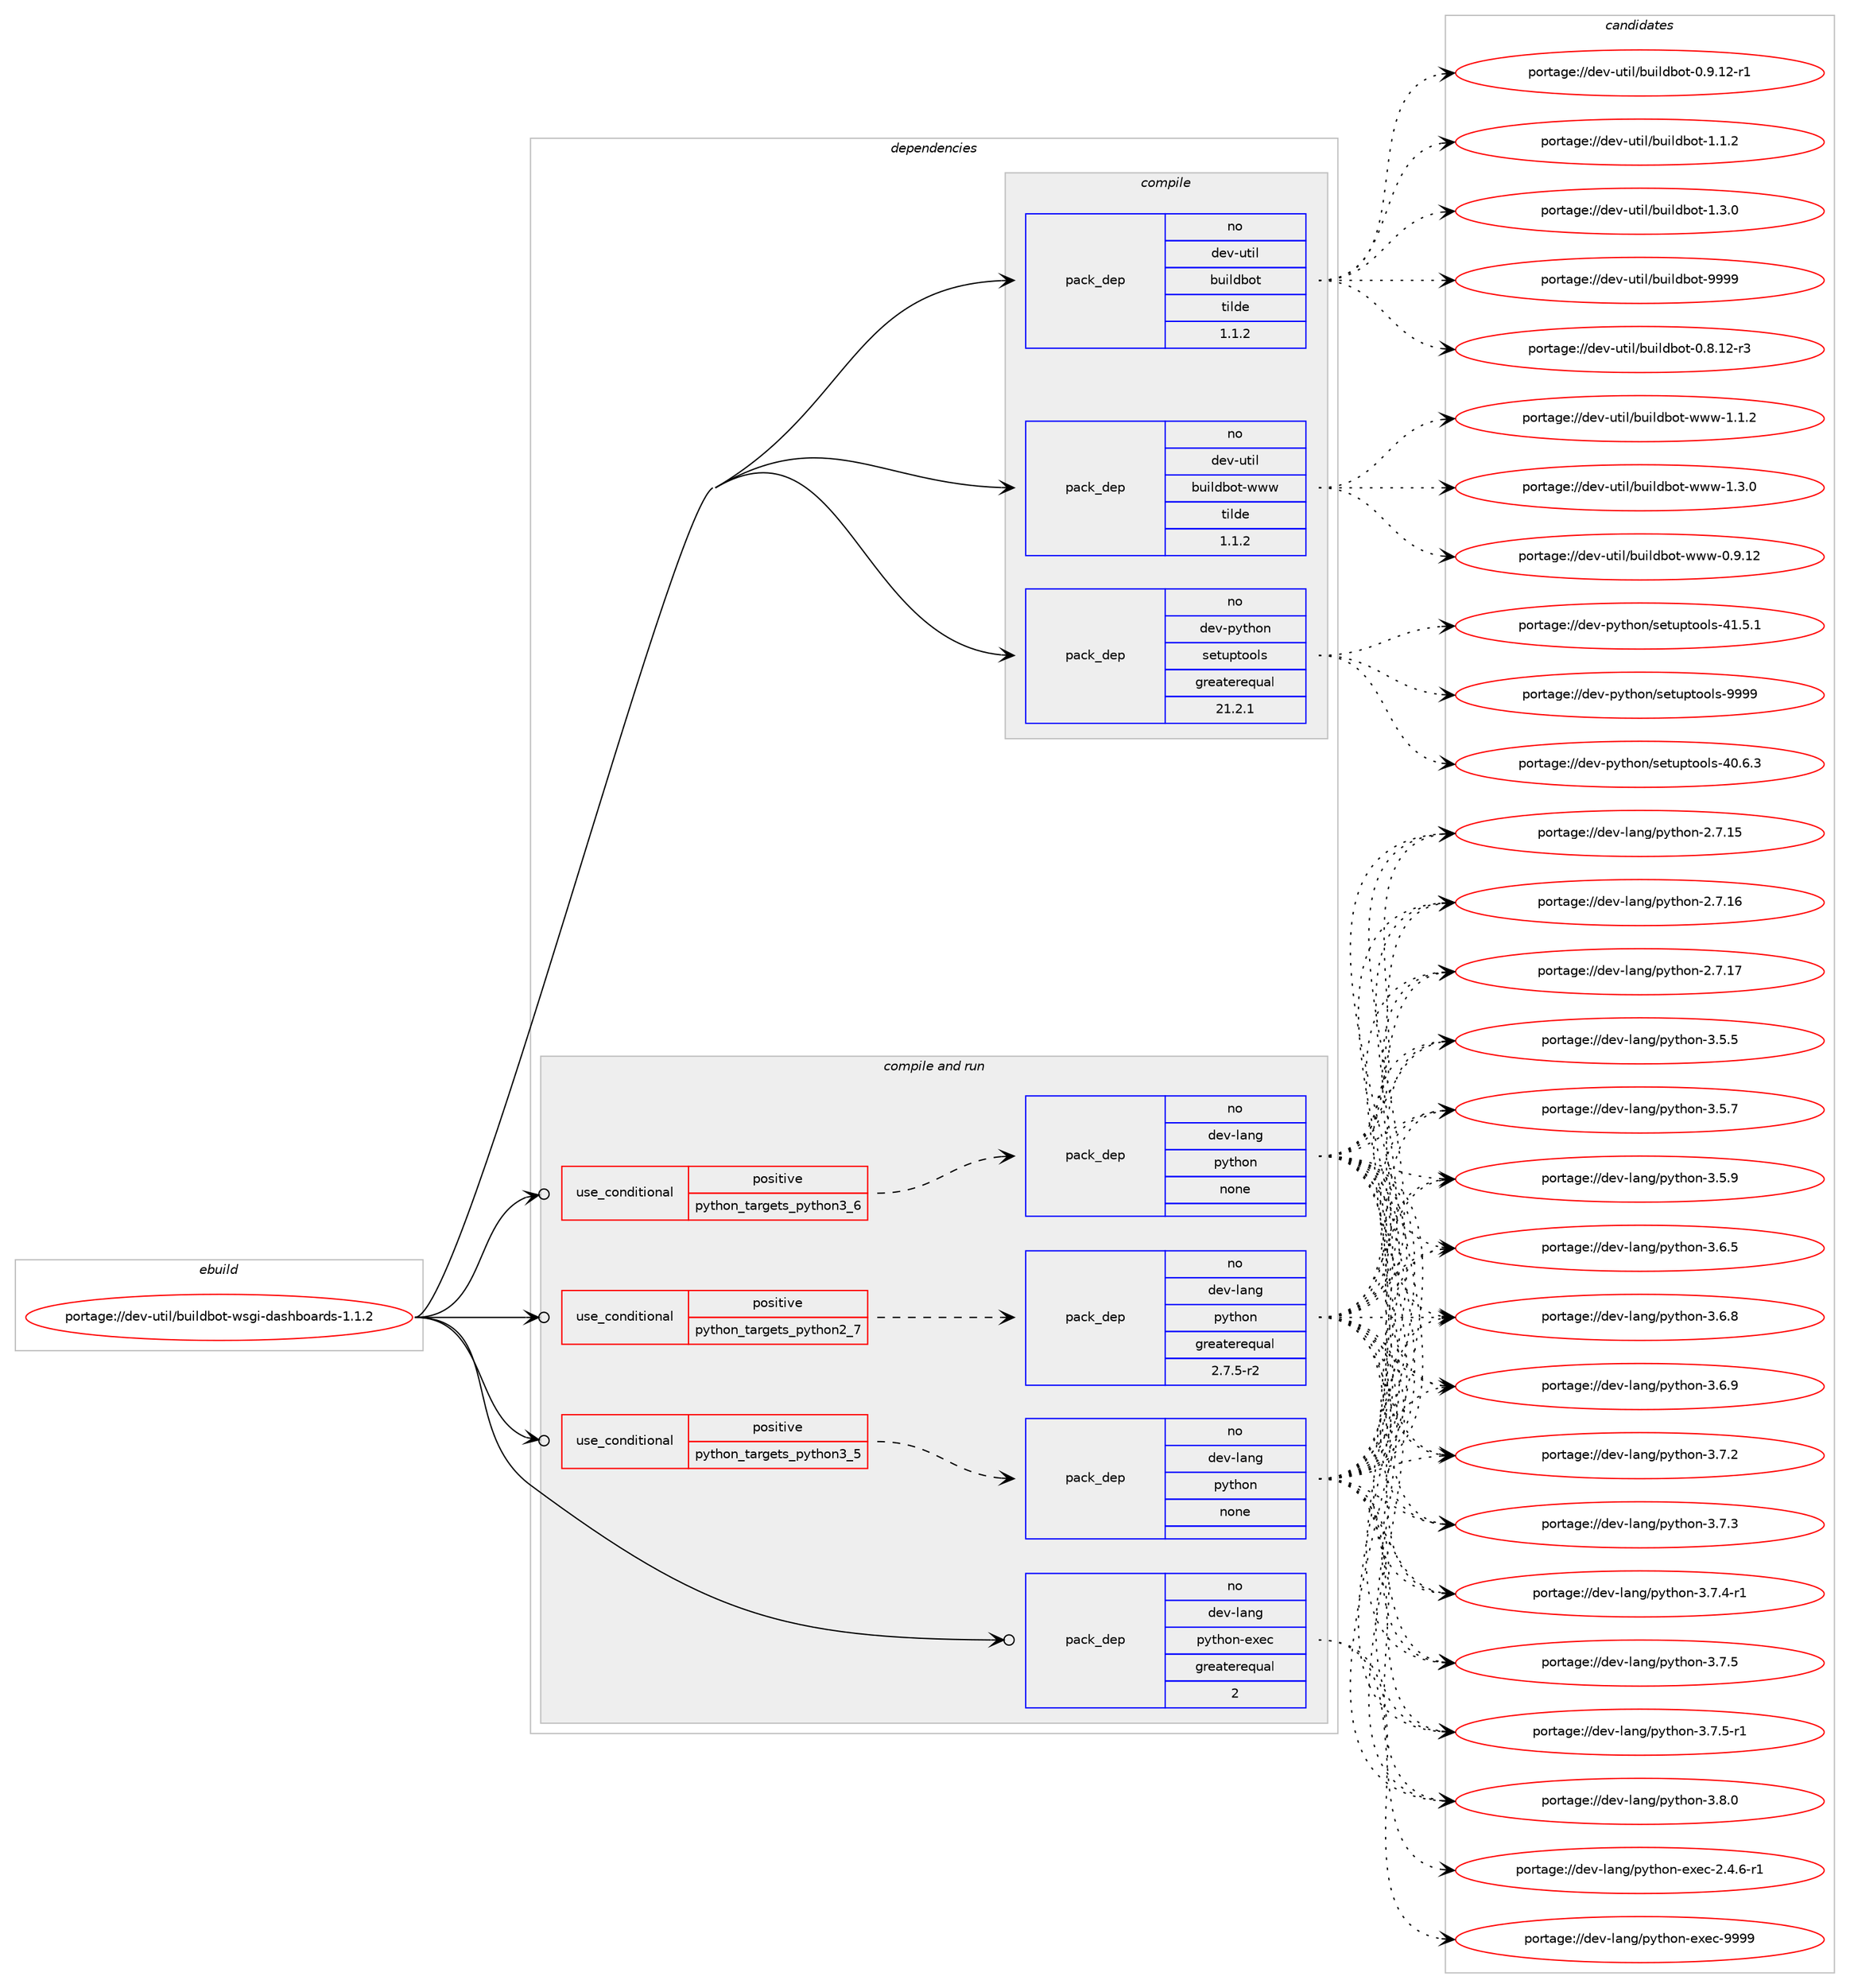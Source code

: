 digraph prolog {

# *************
# Graph options
# *************

newrank=true;
concentrate=true;
compound=true;
graph [rankdir=LR,fontname=Helvetica,fontsize=10,ranksep=1.5];#, ranksep=2.5, nodesep=0.2];
edge  [arrowhead=vee];
node  [fontname=Helvetica,fontsize=10];

# **********
# The ebuild
# **********

subgraph cluster_leftcol {
color=gray;
rank=same;
label=<<i>ebuild</i>>;
id [label="portage://dev-util/buildbot-wsgi-dashboards-1.1.2", color=red, width=4, href="../dev-util/buildbot-wsgi-dashboards-1.1.2.svg"];
}

# ****************
# The dependencies
# ****************

subgraph cluster_midcol {
color=gray;
label=<<i>dependencies</i>>;
subgraph cluster_compile {
fillcolor="#eeeeee";
style=filled;
label=<<i>compile</i>>;
subgraph pack185504 {
dependency259628 [label=<<TABLE BORDER="0" CELLBORDER="1" CELLSPACING="0" CELLPADDING="4" WIDTH="220"><TR><TD ROWSPAN="6" CELLPADDING="30">pack_dep</TD></TR><TR><TD WIDTH="110">no</TD></TR><TR><TD>dev-python</TD></TR><TR><TD>setuptools</TD></TR><TR><TD>greaterequal</TD></TR><TR><TD>21.2.1</TD></TR></TABLE>>, shape=none, color=blue];
}
id:e -> dependency259628:w [weight=20,style="solid",arrowhead="vee"];
subgraph pack185505 {
dependency259629 [label=<<TABLE BORDER="0" CELLBORDER="1" CELLSPACING="0" CELLPADDING="4" WIDTH="220"><TR><TD ROWSPAN="6" CELLPADDING="30">pack_dep</TD></TR><TR><TD WIDTH="110">no</TD></TR><TR><TD>dev-util</TD></TR><TR><TD>buildbot</TD></TR><TR><TD>tilde</TD></TR><TR><TD>1.1.2</TD></TR></TABLE>>, shape=none, color=blue];
}
id:e -> dependency259629:w [weight=20,style="solid",arrowhead="vee"];
subgraph pack185506 {
dependency259630 [label=<<TABLE BORDER="0" CELLBORDER="1" CELLSPACING="0" CELLPADDING="4" WIDTH="220"><TR><TD ROWSPAN="6" CELLPADDING="30">pack_dep</TD></TR><TR><TD WIDTH="110">no</TD></TR><TR><TD>dev-util</TD></TR><TR><TD>buildbot-www</TD></TR><TR><TD>tilde</TD></TR><TR><TD>1.1.2</TD></TR></TABLE>>, shape=none, color=blue];
}
id:e -> dependency259630:w [weight=20,style="solid",arrowhead="vee"];
}
subgraph cluster_compileandrun {
fillcolor="#eeeeee";
style=filled;
label=<<i>compile and run</i>>;
subgraph cond70503 {
dependency259631 [label=<<TABLE BORDER="0" CELLBORDER="1" CELLSPACING="0" CELLPADDING="4"><TR><TD ROWSPAN="3" CELLPADDING="10">use_conditional</TD></TR><TR><TD>positive</TD></TR><TR><TD>python_targets_python2_7</TD></TR></TABLE>>, shape=none, color=red];
subgraph pack185507 {
dependency259632 [label=<<TABLE BORDER="0" CELLBORDER="1" CELLSPACING="0" CELLPADDING="4" WIDTH="220"><TR><TD ROWSPAN="6" CELLPADDING="30">pack_dep</TD></TR><TR><TD WIDTH="110">no</TD></TR><TR><TD>dev-lang</TD></TR><TR><TD>python</TD></TR><TR><TD>greaterequal</TD></TR><TR><TD>2.7.5-r2</TD></TR></TABLE>>, shape=none, color=blue];
}
dependency259631:e -> dependency259632:w [weight=20,style="dashed",arrowhead="vee"];
}
id:e -> dependency259631:w [weight=20,style="solid",arrowhead="odotvee"];
subgraph cond70504 {
dependency259633 [label=<<TABLE BORDER="0" CELLBORDER="1" CELLSPACING="0" CELLPADDING="4"><TR><TD ROWSPAN="3" CELLPADDING="10">use_conditional</TD></TR><TR><TD>positive</TD></TR><TR><TD>python_targets_python3_5</TD></TR></TABLE>>, shape=none, color=red];
subgraph pack185508 {
dependency259634 [label=<<TABLE BORDER="0" CELLBORDER="1" CELLSPACING="0" CELLPADDING="4" WIDTH="220"><TR><TD ROWSPAN="6" CELLPADDING="30">pack_dep</TD></TR><TR><TD WIDTH="110">no</TD></TR><TR><TD>dev-lang</TD></TR><TR><TD>python</TD></TR><TR><TD>none</TD></TR><TR><TD></TD></TR></TABLE>>, shape=none, color=blue];
}
dependency259633:e -> dependency259634:w [weight=20,style="dashed",arrowhead="vee"];
}
id:e -> dependency259633:w [weight=20,style="solid",arrowhead="odotvee"];
subgraph cond70505 {
dependency259635 [label=<<TABLE BORDER="0" CELLBORDER="1" CELLSPACING="0" CELLPADDING="4"><TR><TD ROWSPAN="3" CELLPADDING="10">use_conditional</TD></TR><TR><TD>positive</TD></TR><TR><TD>python_targets_python3_6</TD></TR></TABLE>>, shape=none, color=red];
subgraph pack185509 {
dependency259636 [label=<<TABLE BORDER="0" CELLBORDER="1" CELLSPACING="0" CELLPADDING="4" WIDTH="220"><TR><TD ROWSPAN="6" CELLPADDING="30">pack_dep</TD></TR><TR><TD WIDTH="110">no</TD></TR><TR><TD>dev-lang</TD></TR><TR><TD>python</TD></TR><TR><TD>none</TD></TR><TR><TD></TD></TR></TABLE>>, shape=none, color=blue];
}
dependency259635:e -> dependency259636:w [weight=20,style="dashed",arrowhead="vee"];
}
id:e -> dependency259635:w [weight=20,style="solid",arrowhead="odotvee"];
subgraph pack185510 {
dependency259637 [label=<<TABLE BORDER="0" CELLBORDER="1" CELLSPACING="0" CELLPADDING="4" WIDTH="220"><TR><TD ROWSPAN="6" CELLPADDING="30">pack_dep</TD></TR><TR><TD WIDTH="110">no</TD></TR><TR><TD>dev-lang</TD></TR><TR><TD>python-exec</TD></TR><TR><TD>greaterequal</TD></TR><TR><TD>2</TD></TR></TABLE>>, shape=none, color=blue];
}
id:e -> dependency259637:w [weight=20,style="solid",arrowhead="odotvee"];
}
subgraph cluster_run {
fillcolor="#eeeeee";
style=filled;
label=<<i>run</i>>;
}
}

# **************
# The candidates
# **************

subgraph cluster_choices {
rank=same;
color=gray;
label=<<i>candidates</i>>;

subgraph choice185504 {
color=black;
nodesep=1;
choiceportage100101118451121211161041111104711510111611711211611111110811545524846544651 [label="portage://dev-python/setuptools-40.6.3", color=red, width=4,href="../dev-python/setuptools-40.6.3.svg"];
choiceportage100101118451121211161041111104711510111611711211611111110811545524946534649 [label="portage://dev-python/setuptools-41.5.1", color=red, width=4,href="../dev-python/setuptools-41.5.1.svg"];
choiceportage10010111845112121116104111110471151011161171121161111111081154557575757 [label="portage://dev-python/setuptools-9999", color=red, width=4,href="../dev-python/setuptools-9999.svg"];
dependency259628:e -> choiceportage100101118451121211161041111104711510111611711211611111110811545524846544651:w [style=dotted,weight="100"];
dependency259628:e -> choiceportage100101118451121211161041111104711510111611711211611111110811545524946534649:w [style=dotted,weight="100"];
dependency259628:e -> choiceportage10010111845112121116104111110471151011161171121161111111081154557575757:w [style=dotted,weight="100"];
}
subgraph choice185505 {
color=black;
nodesep=1;
choiceportage10010111845117116105108479811710510810098111116454846564649504511451 [label="portage://dev-util/buildbot-0.8.12-r3", color=red, width=4,href="../dev-util/buildbot-0.8.12-r3.svg"];
choiceportage10010111845117116105108479811710510810098111116454846574649504511449 [label="portage://dev-util/buildbot-0.9.12-r1", color=red, width=4,href="../dev-util/buildbot-0.9.12-r1.svg"];
choiceportage10010111845117116105108479811710510810098111116454946494650 [label="portage://dev-util/buildbot-1.1.2", color=red, width=4,href="../dev-util/buildbot-1.1.2.svg"];
choiceportage10010111845117116105108479811710510810098111116454946514648 [label="portage://dev-util/buildbot-1.3.0", color=red, width=4,href="../dev-util/buildbot-1.3.0.svg"];
choiceportage100101118451171161051084798117105108100981111164557575757 [label="portage://dev-util/buildbot-9999", color=red, width=4,href="../dev-util/buildbot-9999.svg"];
dependency259629:e -> choiceportage10010111845117116105108479811710510810098111116454846564649504511451:w [style=dotted,weight="100"];
dependency259629:e -> choiceportage10010111845117116105108479811710510810098111116454846574649504511449:w [style=dotted,weight="100"];
dependency259629:e -> choiceportage10010111845117116105108479811710510810098111116454946494650:w [style=dotted,weight="100"];
dependency259629:e -> choiceportage10010111845117116105108479811710510810098111116454946514648:w [style=dotted,weight="100"];
dependency259629:e -> choiceportage100101118451171161051084798117105108100981111164557575757:w [style=dotted,weight="100"];
}
subgraph choice185506 {
color=black;
nodesep=1;
choiceportage100101118451171161051084798117105108100981111164511911911945484657464950 [label="portage://dev-util/buildbot-www-0.9.12", color=red, width=4,href="../dev-util/buildbot-www-0.9.12.svg"];
choiceportage1001011184511711610510847981171051081009811111645119119119454946494650 [label="portage://dev-util/buildbot-www-1.1.2", color=red, width=4,href="../dev-util/buildbot-www-1.1.2.svg"];
choiceportage1001011184511711610510847981171051081009811111645119119119454946514648 [label="portage://dev-util/buildbot-www-1.3.0", color=red, width=4,href="../dev-util/buildbot-www-1.3.0.svg"];
dependency259630:e -> choiceportage100101118451171161051084798117105108100981111164511911911945484657464950:w [style=dotted,weight="100"];
dependency259630:e -> choiceportage1001011184511711610510847981171051081009811111645119119119454946494650:w [style=dotted,weight="100"];
dependency259630:e -> choiceportage1001011184511711610510847981171051081009811111645119119119454946514648:w [style=dotted,weight="100"];
}
subgraph choice185507 {
color=black;
nodesep=1;
choiceportage10010111845108971101034711212111610411111045504655464953 [label="portage://dev-lang/python-2.7.15", color=red, width=4,href="../dev-lang/python-2.7.15.svg"];
choiceportage10010111845108971101034711212111610411111045504655464954 [label="portage://dev-lang/python-2.7.16", color=red, width=4,href="../dev-lang/python-2.7.16.svg"];
choiceportage10010111845108971101034711212111610411111045504655464955 [label="portage://dev-lang/python-2.7.17", color=red, width=4,href="../dev-lang/python-2.7.17.svg"];
choiceportage100101118451089711010347112121116104111110455146534653 [label="portage://dev-lang/python-3.5.5", color=red, width=4,href="../dev-lang/python-3.5.5.svg"];
choiceportage100101118451089711010347112121116104111110455146534655 [label="portage://dev-lang/python-3.5.7", color=red, width=4,href="../dev-lang/python-3.5.7.svg"];
choiceportage100101118451089711010347112121116104111110455146534657 [label="portage://dev-lang/python-3.5.9", color=red, width=4,href="../dev-lang/python-3.5.9.svg"];
choiceportage100101118451089711010347112121116104111110455146544653 [label="portage://dev-lang/python-3.6.5", color=red, width=4,href="../dev-lang/python-3.6.5.svg"];
choiceportage100101118451089711010347112121116104111110455146544656 [label="portage://dev-lang/python-3.6.8", color=red, width=4,href="../dev-lang/python-3.6.8.svg"];
choiceportage100101118451089711010347112121116104111110455146544657 [label="portage://dev-lang/python-3.6.9", color=red, width=4,href="../dev-lang/python-3.6.9.svg"];
choiceportage100101118451089711010347112121116104111110455146554650 [label="portage://dev-lang/python-3.7.2", color=red, width=4,href="../dev-lang/python-3.7.2.svg"];
choiceportage100101118451089711010347112121116104111110455146554651 [label="portage://dev-lang/python-3.7.3", color=red, width=4,href="../dev-lang/python-3.7.3.svg"];
choiceportage1001011184510897110103471121211161041111104551465546524511449 [label="portage://dev-lang/python-3.7.4-r1", color=red, width=4,href="../dev-lang/python-3.7.4-r1.svg"];
choiceportage100101118451089711010347112121116104111110455146554653 [label="portage://dev-lang/python-3.7.5", color=red, width=4,href="../dev-lang/python-3.7.5.svg"];
choiceportage1001011184510897110103471121211161041111104551465546534511449 [label="portage://dev-lang/python-3.7.5-r1", color=red, width=4,href="../dev-lang/python-3.7.5-r1.svg"];
choiceportage100101118451089711010347112121116104111110455146564648 [label="portage://dev-lang/python-3.8.0", color=red, width=4,href="../dev-lang/python-3.8.0.svg"];
dependency259632:e -> choiceportage10010111845108971101034711212111610411111045504655464953:w [style=dotted,weight="100"];
dependency259632:e -> choiceportage10010111845108971101034711212111610411111045504655464954:w [style=dotted,weight="100"];
dependency259632:e -> choiceportage10010111845108971101034711212111610411111045504655464955:w [style=dotted,weight="100"];
dependency259632:e -> choiceportage100101118451089711010347112121116104111110455146534653:w [style=dotted,weight="100"];
dependency259632:e -> choiceportage100101118451089711010347112121116104111110455146534655:w [style=dotted,weight="100"];
dependency259632:e -> choiceportage100101118451089711010347112121116104111110455146534657:w [style=dotted,weight="100"];
dependency259632:e -> choiceportage100101118451089711010347112121116104111110455146544653:w [style=dotted,weight="100"];
dependency259632:e -> choiceportage100101118451089711010347112121116104111110455146544656:w [style=dotted,weight="100"];
dependency259632:e -> choiceportage100101118451089711010347112121116104111110455146544657:w [style=dotted,weight="100"];
dependency259632:e -> choiceportage100101118451089711010347112121116104111110455146554650:w [style=dotted,weight="100"];
dependency259632:e -> choiceportage100101118451089711010347112121116104111110455146554651:w [style=dotted,weight="100"];
dependency259632:e -> choiceportage1001011184510897110103471121211161041111104551465546524511449:w [style=dotted,weight="100"];
dependency259632:e -> choiceportage100101118451089711010347112121116104111110455146554653:w [style=dotted,weight="100"];
dependency259632:e -> choiceportage1001011184510897110103471121211161041111104551465546534511449:w [style=dotted,weight="100"];
dependency259632:e -> choiceportage100101118451089711010347112121116104111110455146564648:w [style=dotted,weight="100"];
}
subgraph choice185508 {
color=black;
nodesep=1;
choiceportage10010111845108971101034711212111610411111045504655464953 [label="portage://dev-lang/python-2.7.15", color=red, width=4,href="../dev-lang/python-2.7.15.svg"];
choiceportage10010111845108971101034711212111610411111045504655464954 [label="portage://dev-lang/python-2.7.16", color=red, width=4,href="../dev-lang/python-2.7.16.svg"];
choiceportage10010111845108971101034711212111610411111045504655464955 [label="portage://dev-lang/python-2.7.17", color=red, width=4,href="../dev-lang/python-2.7.17.svg"];
choiceportage100101118451089711010347112121116104111110455146534653 [label="portage://dev-lang/python-3.5.5", color=red, width=4,href="../dev-lang/python-3.5.5.svg"];
choiceportage100101118451089711010347112121116104111110455146534655 [label="portage://dev-lang/python-3.5.7", color=red, width=4,href="../dev-lang/python-3.5.7.svg"];
choiceportage100101118451089711010347112121116104111110455146534657 [label="portage://dev-lang/python-3.5.9", color=red, width=4,href="../dev-lang/python-3.5.9.svg"];
choiceportage100101118451089711010347112121116104111110455146544653 [label="portage://dev-lang/python-3.6.5", color=red, width=4,href="../dev-lang/python-3.6.5.svg"];
choiceportage100101118451089711010347112121116104111110455146544656 [label="portage://dev-lang/python-3.6.8", color=red, width=4,href="../dev-lang/python-3.6.8.svg"];
choiceportage100101118451089711010347112121116104111110455146544657 [label="portage://dev-lang/python-3.6.9", color=red, width=4,href="../dev-lang/python-3.6.9.svg"];
choiceportage100101118451089711010347112121116104111110455146554650 [label="portage://dev-lang/python-3.7.2", color=red, width=4,href="../dev-lang/python-3.7.2.svg"];
choiceportage100101118451089711010347112121116104111110455146554651 [label="portage://dev-lang/python-3.7.3", color=red, width=4,href="../dev-lang/python-3.7.3.svg"];
choiceportage1001011184510897110103471121211161041111104551465546524511449 [label="portage://dev-lang/python-3.7.4-r1", color=red, width=4,href="../dev-lang/python-3.7.4-r1.svg"];
choiceportage100101118451089711010347112121116104111110455146554653 [label="portage://dev-lang/python-3.7.5", color=red, width=4,href="../dev-lang/python-3.7.5.svg"];
choiceportage1001011184510897110103471121211161041111104551465546534511449 [label="portage://dev-lang/python-3.7.5-r1", color=red, width=4,href="../dev-lang/python-3.7.5-r1.svg"];
choiceportage100101118451089711010347112121116104111110455146564648 [label="portage://dev-lang/python-3.8.0", color=red, width=4,href="../dev-lang/python-3.8.0.svg"];
dependency259634:e -> choiceportage10010111845108971101034711212111610411111045504655464953:w [style=dotted,weight="100"];
dependency259634:e -> choiceportage10010111845108971101034711212111610411111045504655464954:w [style=dotted,weight="100"];
dependency259634:e -> choiceportage10010111845108971101034711212111610411111045504655464955:w [style=dotted,weight="100"];
dependency259634:e -> choiceportage100101118451089711010347112121116104111110455146534653:w [style=dotted,weight="100"];
dependency259634:e -> choiceportage100101118451089711010347112121116104111110455146534655:w [style=dotted,weight="100"];
dependency259634:e -> choiceportage100101118451089711010347112121116104111110455146534657:w [style=dotted,weight="100"];
dependency259634:e -> choiceportage100101118451089711010347112121116104111110455146544653:w [style=dotted,weight="100"];
dependency259634:e -> choiceportage100101118451089711010347112121116104111110455146544656:w [style=dotted,weight="100"];
dependency259634:e -> choiceportage100101118451089711010347112121116104111110455146544657:w [style=dotted,weight="100"];
dependency259634:e -> choiceportage100101118451089711010347112121116104111110455146554650:w [style=dotted,weight="100"];
dependency259634:e -> choiceportage100101118451089711010347112121116104111110455146554651:w [style=dotted,weight="100"];
dependency259634:e -> choiceportage1001011184510897110103471121211161041111104551465546524511449:w [style=dotted,weight="100"];
dependency259634:e -> choiceportage100101118451089711010347112121116104111110455146554653:w [style=dotted,weight="100"];
dependency259634:e -> choiceportage1001011184510897110103471121211161041111104551465546534511449:w [style=dotted,weight="100"];
dependency259634:e -> choiceportage100101118451089711010347112121116104111110455146564648:w [style=dotted,weight="100"];
}
subgraph choice185509 {
color=black;
nodesep=1;
choiceportage10010111845108971101034711212111610411111045504655464953 [label="portage://dev-lang/python-2.7.15", color=red, width=4,href="../dev-lang/python-2.7.15.svg"];
choiceportage10010111845108971101034711212111610411111045504655464954 [label="portage://dev-lang/python-2.7.16", color=red, width=4,href="../dev-lang/python-2.7.16.svg"];
choiceportage10010111845108971101034711212111610411111045504655464955 [label="portage://dev-lang/python-2.7.17", color=red, width=4,href="../dev-lang/python-2.7.17.svg"];
choiceportage100101118451089711010347112121116104111110455146534653 [label="portage://dev-lang/python-3.5.5", color=red, width=4,href="../dev-lang/python-3.5.5.svg"];
choiceportage100101118451089711010347112121116104111110455146534655 [label="portage://dev-lang/python-3.5.7", color=red, width=4,href="../dev-lang/python-3.5.7.svg"];
choiceportage100101118451089711010347112121116104111110455146534657 [label="portage://dev-lang/python-3.5.9", color=red, width=4,href="../dev-lang/python-3.5.9.svg"];
choiceportage100101118451089711010347112121116104111110455146544653 [label="portage://dev-lang/python-3.6.5", color=red, width=4,href="../dev-lang/python-3.6.5.svg"];
choiceportage100101118451089711010347112121116104111110455146544656 [label="portage://dev-lang/python-3.6.8", color=red, width=4,href="../dev-lang/python-3.6.8.svg"];
choiceportage100101118451089711010347112121116104111110455146544657 [label="portage://dev-lang/python-3.6.9", color=red, width=4,href="../dev-lang/python-3.6.9.svg"];
choiceportage100101118451089711010347112121116104111110455146554650 [label="portage://dev-lang/python-3.7.2", color=red, width=4,href="../dev-lang/python-3.7.2.svg"];
choiceportage100101118451089711010347112121116104111110455146554651 [label="portage://dev-lang/python-3.7.3", color=red, width=4,href="../dev-lang/python-3.7.3.svg"];
choiceportage1001011184510897110103471121211161041111104551465546524511449 [label="portage://dev-lang/python-3.7.4-r1", color=red, width=4,href="../dev-lang/python-3.7.4-r1.svg"];
choiceportage100101118451089711010347112121116104111110455146554653 [label="portage://dev-lang/python-3.7.5", color=red, width=4,href="../dev-lang/python-3.7.5.svg"];
choiceportage1001011184510897110103471121211161041111104551465546534511449 [label="portage://dev-lang/python-3.7.5-r1", color=red, width=4,href="../dev-lang/python-3.7.5-r1.svg"];
choiceportage100101118451089711010347112121116104111110455146564648 [label="portage://dev-lang/python-3.8.0", color=red, width=4,href="../dev-lang/python-3.8.0.svg"];
dependency259636:e -> choiceportage10010111845108971101034711212111610411111045504655464953:w [style=dotted,weight="100"];
dependency259636:e -> choiceportage10010111845108971101034711212111610411111045504655464954:w [style=dotted,weight="100"];
dependency259636:e -> choiceportage10010111845108971101034711212111610411111045504655464955:w [style=dotted,weight="100"];
dependency259636:e -> choiceportage100101118451089711010347112121116104111110455146534653:w [style=dotted,weight="100"];
dependency259636:e -> choiceportage100101118451089711010347112121116104111110455146534655:w [style=dotted,weight="100"];
dependency259636:e -> choiceportage100101118451089711010347112121116104111110455146534657:w [style=dotted,weight="100"];
dependency259636:e -> choiceportage100101118451089711010347112121116104111110455146544653:w [style=dotted,weight="100"];
dependency259636:e -> choiceportage100101118451089711010347112121116104111110455146544656:w [style=dotted,weight="100"];
dependency259636:e -> choiceportage100101118451089711010347112121116104111110455146544657:w [style=dotted,weight="100"];
dependency259636:e -> choiceportage100101118451089711010347112121116104111110455146554650:w [style=dotted,weight="100"];
dependency259636:e -> choiceportage100101118451089711010347112121116104111110455146554651:w [style=dotted,weight="100"];
dependency259636:e -> choiceportage1001011184510897110103471121211161041111104551465546524511449:w [style=dotted,weight="100"];
dependency259636:e -> choiceportage100101118451089711010347112121116104111110455146554653:w [style=dotted,weight="100"];
dependency259636:e -> choiceportage1001011184510897110103471121211161041111104551465546534511449:w [style=dotted,weight="100"];
dependency259636:e -> choiceportage100101118451089711010347112121116104111110455146564648:w [style=dotted,weight="100"];
}
subgraph choice185510 {
color=black;
nodesep=1;
choiceportage10010111845108971101034711212111610411111045101120101994550465246544511449 [label="portage://dev-lang/python-exec-2.4.6-r1", color=red, width=4,href="../dev-lang/python-exec-2.4.6-r1.svg"];
choiceportage10010111845108971101034711212111610411111045101120101994557575757 [label="portage://dev-lang/python-exec-9999", color=red, width=4,href="../dev-lang/python-exec-9999.svg"];
dependency259637:e -> choiceportage10010111845108971101034711212111610411111045101120101994550465246544511449:w [style=dotted,weight="100"];
dependency259637:e -> choiceportage10010111845108971101034711212111610411111045101120101994557575757:w [style=dotted,weight="100"];
}
}

}
